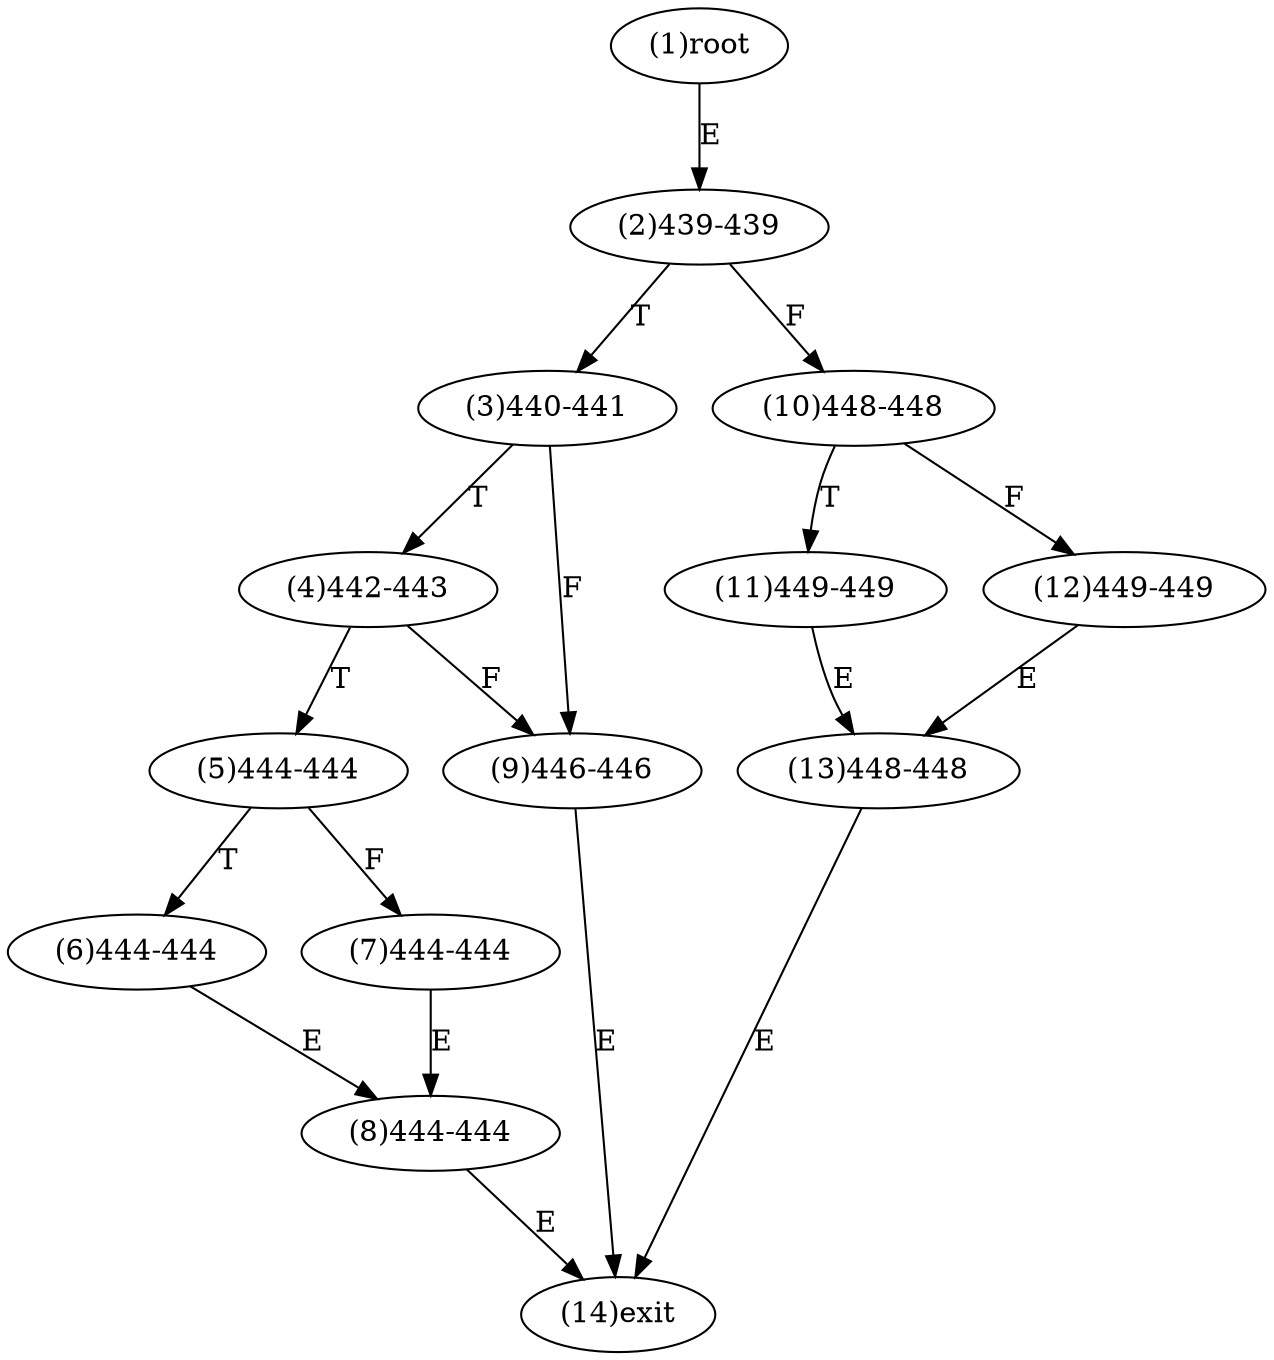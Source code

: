 digraph "" { 
1[ label="(1)root"];
2[ label="(2)439-439"];
3[ label="(3)440-441"];
4[ label="(4)442-443"];
5[ label="(5)444-444"];
6[ label="(6)444-444"];
7[ label="(7)444-444"];
8[ label="(8)444-444"];
9[ label="(9)446-446"];
10[ label="(10)448-448"];
11[ label="(11)449-449"];
12[ label="(12)449-449"];
13[ label="(13)448-448"];
14[ label="(14)exit"];
1->2[ label="E"];
2->10[ label="F"];
2->3[ label="T"];
3->9[ label="F"];
3->4[ label="T"];
4->9[ label="F"];
4->5[ label="T"];
5->7[ label="F"];
5->6[ label="T"];
6->8[ label="E"];
7->8[ label="E"];
8->14[ label="E"];
9->14[ label="E"];
10->12[ label="F"];
10->11[ label="T"];
11->13[ label="E"];
12->13[ label="E"];
13->14[ label="E"];
}